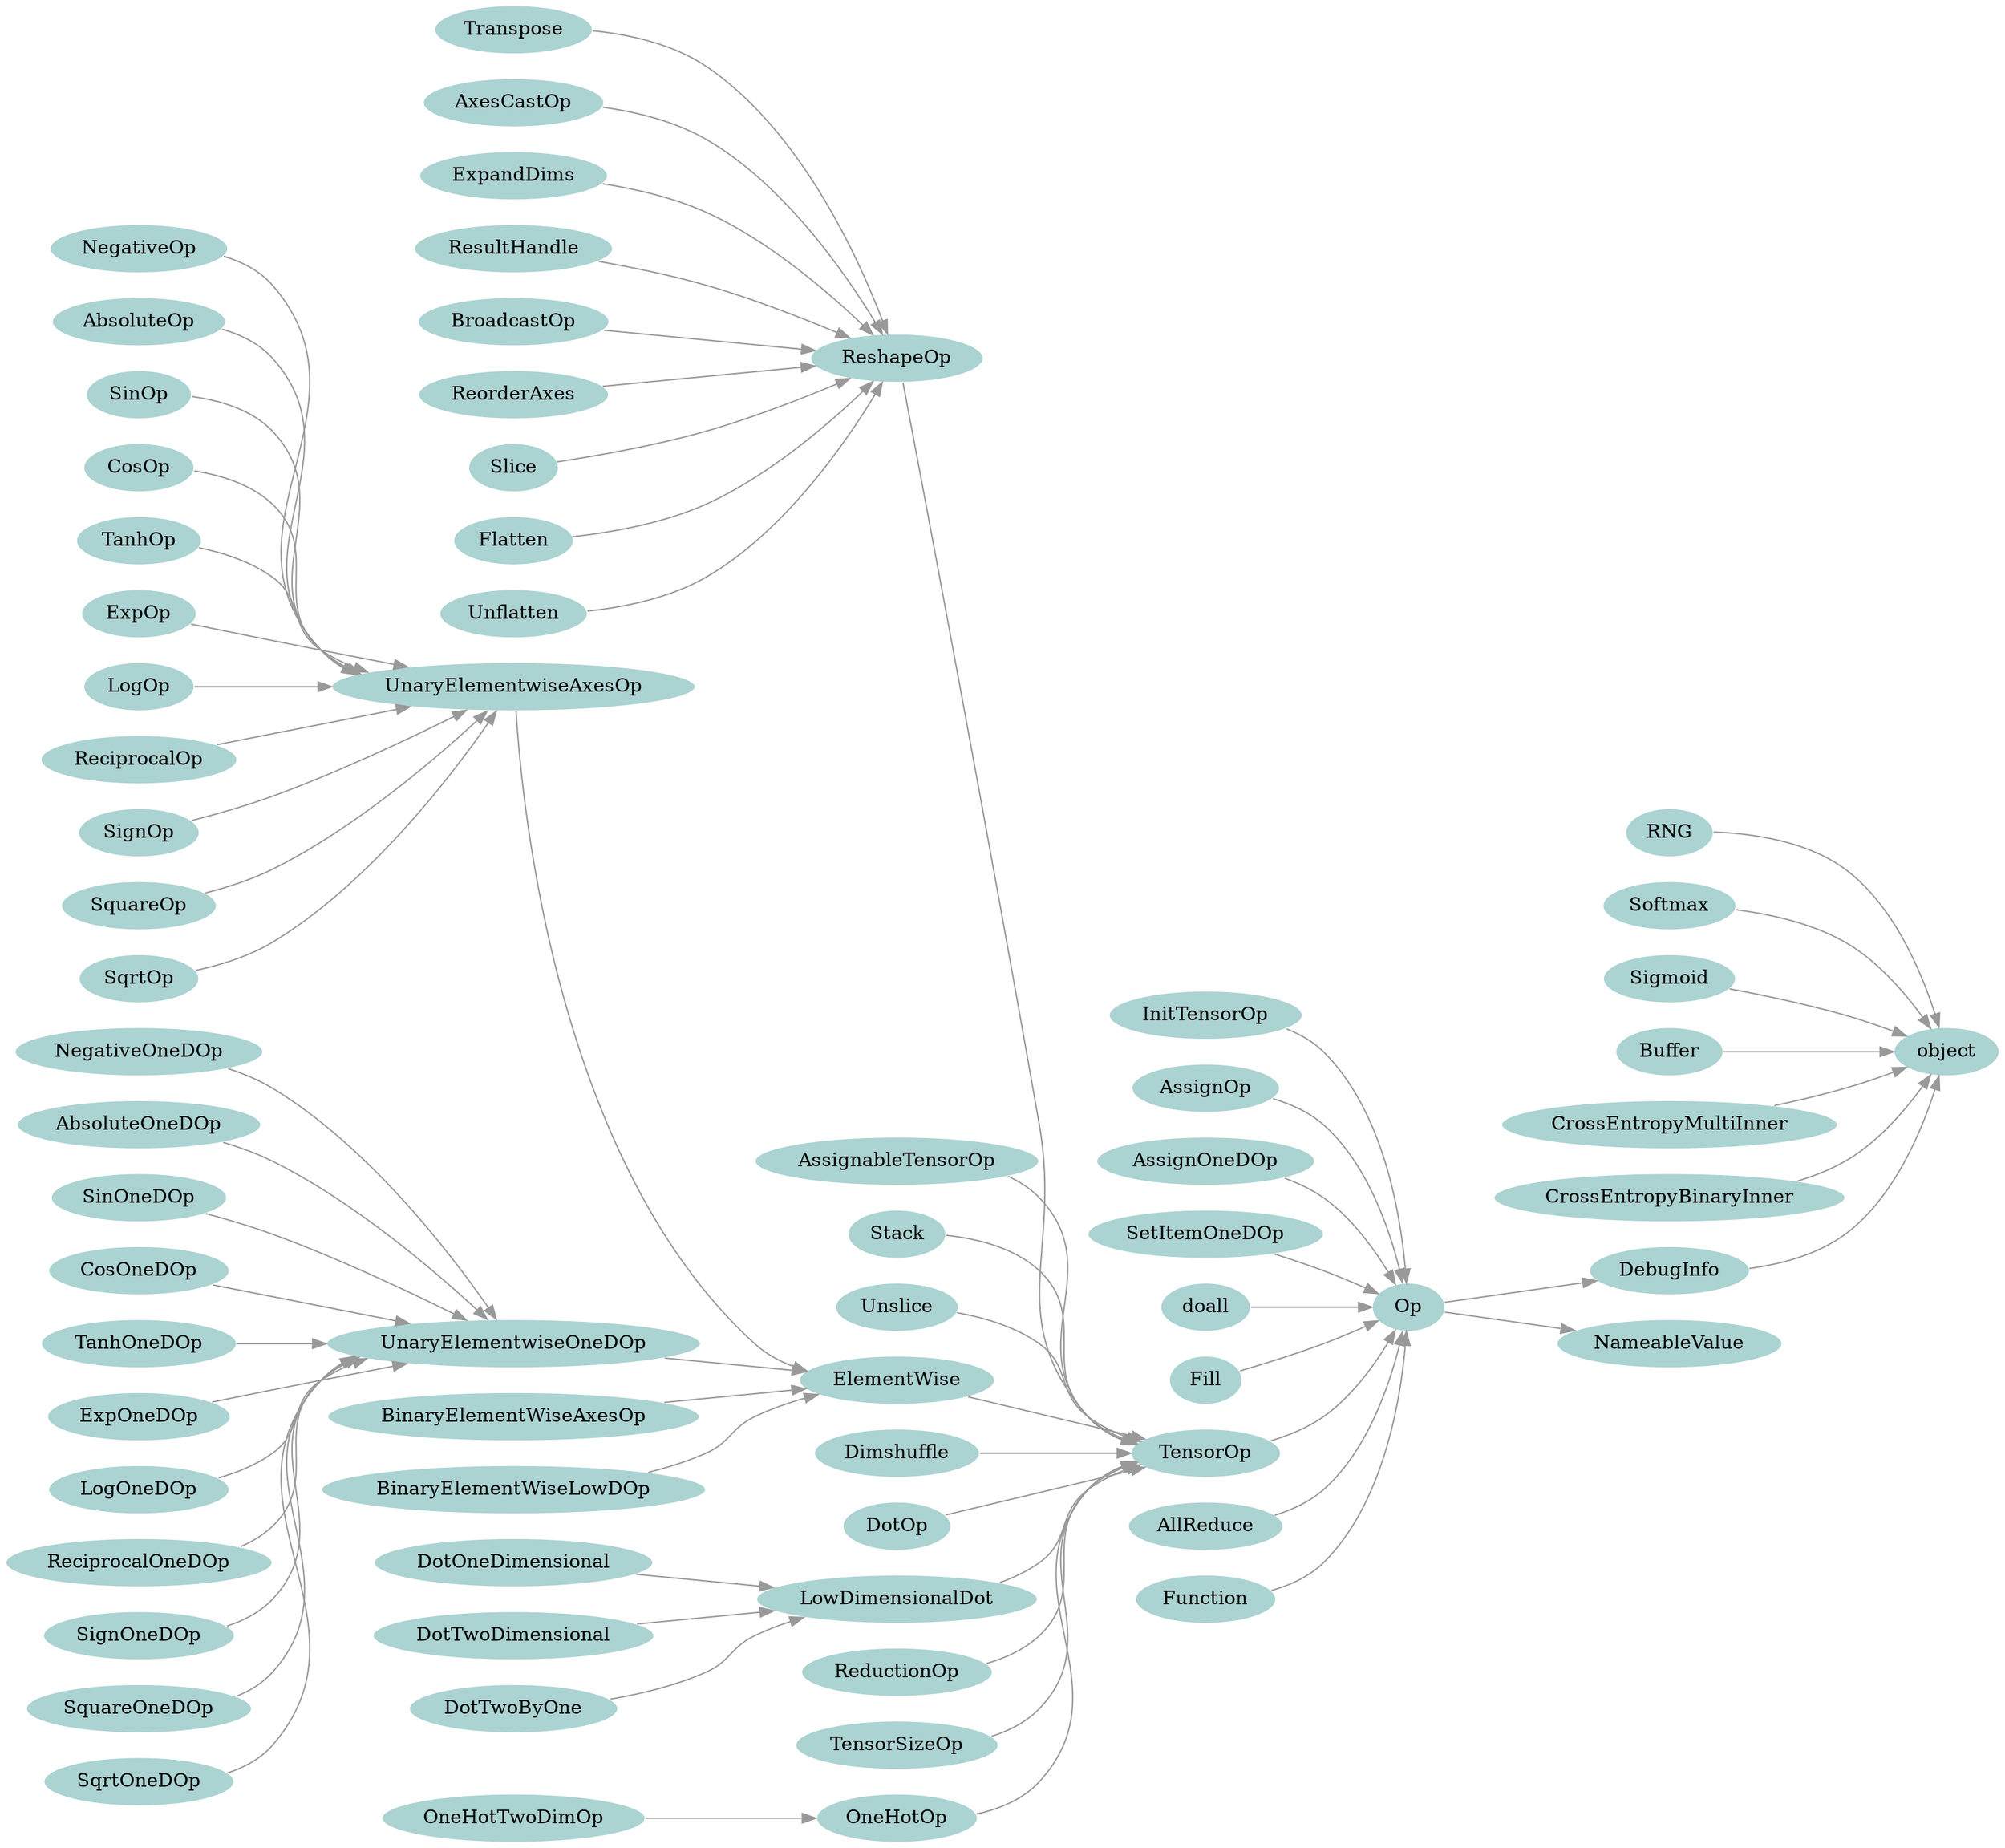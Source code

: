 digraph {
  node [style=filled fillcolor="#abd3d2" color=white]
  edge [color="#999999"]
  rankdir=LR;
  DebugInfo -> object
  Op -> NameableValue, DebugInfo
  InitTensorOp -> Op
  AssignOp -> Op
  AssignOneDOp -> Op
  SetItemOneDOp -> Op
  doall -> Op
  Fill -> Op
  TensorOp -> Op
  ReshapeOp -> TensorOp
  Transpose -> ReshapeOp
  AxesCastOp -> ReshapeOp
  ExpandDims -> ReshapeOp
  ResultHandle -> ReshapeOp
  BroadcastOp -> ReshapeOp
  ReorderAxes -> ReshapeOp
  Slice -> ReshapeOp
  Flatten -> ReshapeOp
  Unflatten -> ReshapeOp
  AssignableTensorOp -> TensorOp
  Stack -> TensorOp
  Unslice -> TensorOp
  RNG -> object
  AllReduce -> Op
  ElementWise -> TensorOp
  UnaryElementwiseAxesOp -> ElementWise
  UnaryElementwiseOneDOp -> ElementWise
  NegativeOneDOp -> UnaryElementwiseOneDOp
  NegativeOp -> UnaryElementwiseAxesOp
  AbsoluteOneDOp -> UnaryElementwiseOneDOp
  AbsoluteOp -> UnaryElementwiseAxesOp
  SinOneDOp -> UnaryElementwiseOneDOp
  SinOp -> UnaryElementwiseAxesOp
  CosOneDOp -> UnaryElementwiseOneDOp
  CosOp -> UnaryElementwiseAxesOp
  TanhOneDOp -> UnaryElementwiseOneDOp
  TanhOp -> UnaryElementwiseAxesOp
  ExpOneDOp -> UnaryElementwiseOneDOp
  ExpOp -> UnaryElementwiseAxesOp
  LogOneDOp -> UnaryElementwiseOneDOp
  LogOp -> UnaryElementwiseAxesOp
  ReciprocalOneDOp -> UnaryElementwiseOneDOp
  ReciprocalOp -> UnaryElementwiseAxesOp
  SignOneDOp -> UnaryElementwiseOneDOp
  SignOp -> UnaryElementwiseAxesOp
  SquareOneDOp -> UnaryElementwiseOneDOp
  SquareOp -> UnaryElementwiseAxesOp
  SqrtOneDOp -> UnaryElementwiseOneDOp
  SqrtOp -> UnaryElementwiseAxesOp
  BinaryElementWiseAxesOp -> ElementWise
  BinaryElementWiseLowDOp -> ElementWise
  Dimshuffle -> TensorOp
  DotOp -> TensorOp
  LowDimensionalDot -> TensorOp
  DotOneDimensional -> LowDimensionalDot
  DotTwoDimensional -> LowDimensionalDot
  DotTwoByOne -> LowDimensionalDot
  Softmax -> object
  ReductionOp -> TensorOp
  TensorSizeOp -> TensorOp
  OneHotOp -> TensorOp
  OneHotTwoDimOp -> OneHotOp
  Sigmoid -> object
  Function -> Op
  Buffer -> object
  CrossEntropyMultiInner -> object
  CrossEntropyBinaryInner -> object
}
